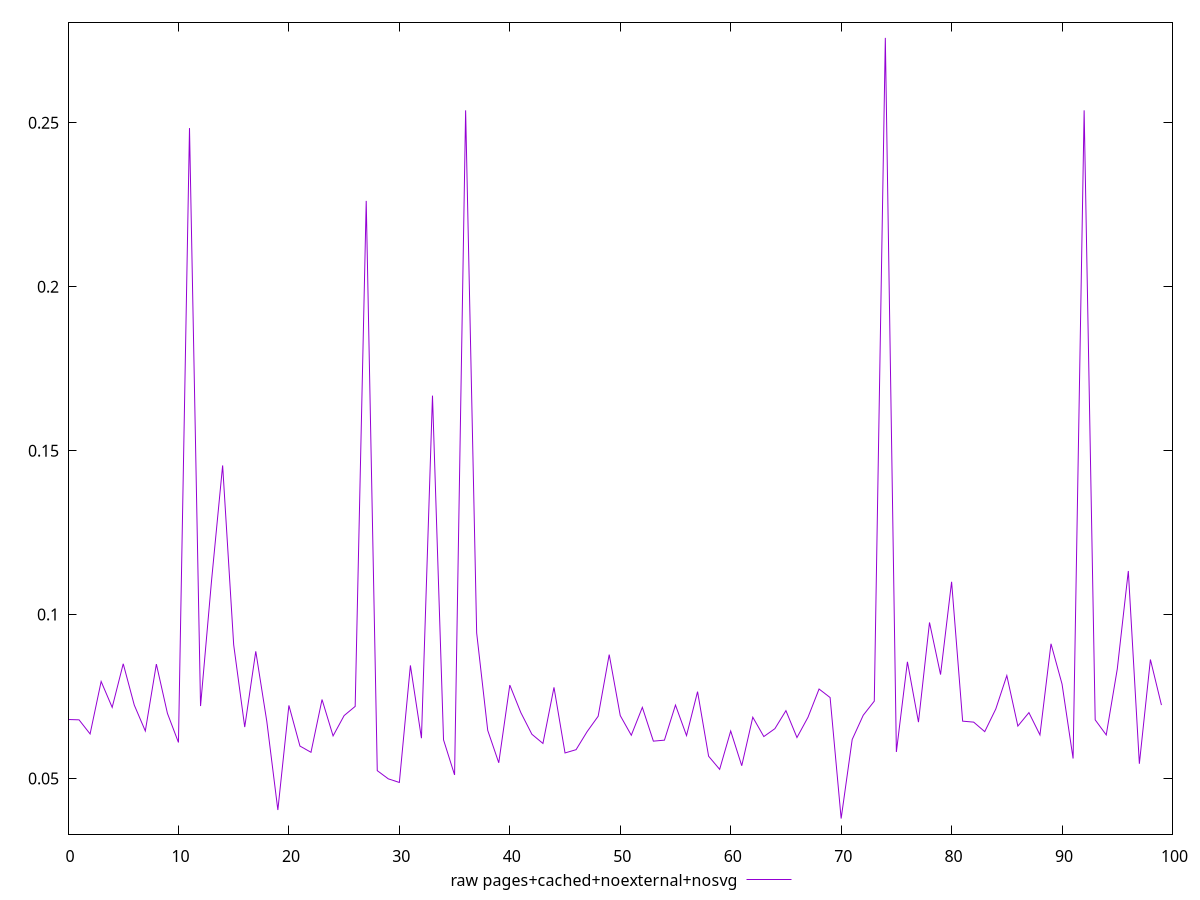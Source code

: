 $_rawPagesCachedNoexternalNosvg <<EOF
0.068
0.0679
0.06359999999999999
0.0796
0.0717
0.08499999999999999
0.07239999999999999
0.0645
0.08489999999999999
0.06989999999999999
0.061
0.24839999999999998
0.0721
0.1105
0.14550000000000002
0.0908
0.0657
0.08879999999999999
0.0674
0.040400000000000005
0.07229999999999999
0.059899999999999995
0.057999999999999996
0.0741
0.063
0.0692
0.072
0.22619999999999998
0.05239999999999999
0.0499
0.048799999999999996
0.0845
0.062299999999999994
0.16679999999999998
0.061799999999999994
0.0511
0.25379999999999997
0.09440000000000001
0.0647
0.0548
0.0785
0.0701
0.0635
0.0607
0.07780000000000001
0.05779999999999999
0.05879999999999999
0.0643
0.06899999999999999
0.08779999999999999
0.0692
0.06319999999999999
0.0717
0.061399999999999996
0.06169999999999999
0.07239999999999999
0.0631
0.0765
0.05679999999999999
0.05280000000000001
0.0645
0.053899999999999997
0.0687
0.0628
0.06520000000000001
0.0707
0.0625
0.0687
0.0773
0.0747
0.0378
0.0619
0.06929999999999999
0.0736
0.2759
0.0581
0.0856
0.0672
0.09759999999999999
0.0817
0.11
0.0675
0.0672
0.0643
0.07119999999999999
0.08139999999999999
0.066
0.0701
0.0633
0.0911
0.0788
0.056100000000000004
0.25379999999999997
0.0679
0.0633
0.08339999999999999
0.11329999999999998
0.0545
0.0863
0.07239999999999999
EOF
set key outside below
set terminal pngcairo
set output "report_00006_2020-11-02T20-21-41.718Z/network-rtt/pages+cached+noexternal+nosvg//raw.png"
set yrange [0.033038:0.28066199999999997]
plot $_rawPagesCachedNoexternalNosvg title "raw pages+cached+noexternal+nosvg" with line ,